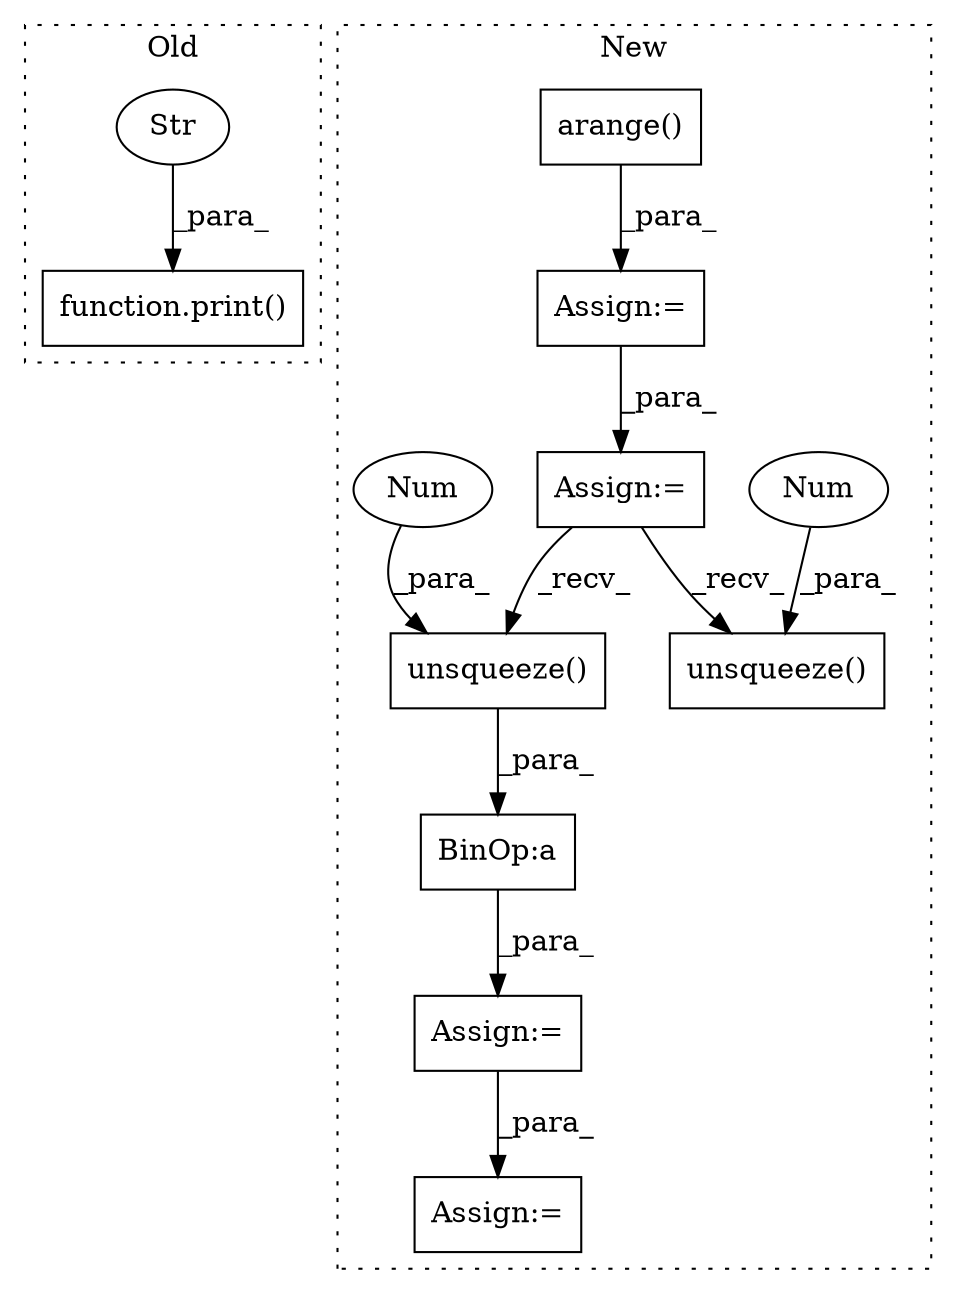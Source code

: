 digraph G {
subgraph cluster0 {
1 [label="function.print()" a="75" s="42372,42405" l="6,1" shape="box"];
7 [label="Str" a="66" s="42378" l="14" shape="ellipse"];
label = "Old";
style="dotted";
}
subgraph cluster1 {
2 [label="arange()" a="75" s="40827,40860" l="13,1" shape="box"];
3 [label="Assign:=" a="68" s="42598" l="3" shape="box"];
4 [label="Assign:=" a="68" s="40926" l="3" shape="box"];
5 [label="BinOp:a" a="82" s="42604" l="3" shape="box"];
6 [label="unsqueeze()" a="75" s="41783,41799" l="15,1" shape="box"];
8 [label="Num" a="76" s="41798" l="1" shape="ellipse"];
9 [label="unsqueeze()" a="75" s="42607,42623" l="15,1" shape="box"];
10 [label="Num" a="76" s="42622" l="1" shape="ellipse"];
11 [label="Assign:=" a="68" s="40883" l="3" shape="box"];
12 [label="Assign:=" a="68" s="42788" l="3" shape="box"];
label = "New";
style="dotted";
}
2 -> 11 [label="_para_"];
3 -> 12 [label="_para_"];
4 -> 6 [label="_recv_"];
4 -> 9 [label="_recv_"];
5 -> 3 [label="_para_"];
7 -> 1 [label="_para_"];
8 -> 6 [label="_para_"];
9 -> 5 [label="_para_"];
10 -> 9 [label="_para_"];
11 -> 4 [label="_para_"];
}